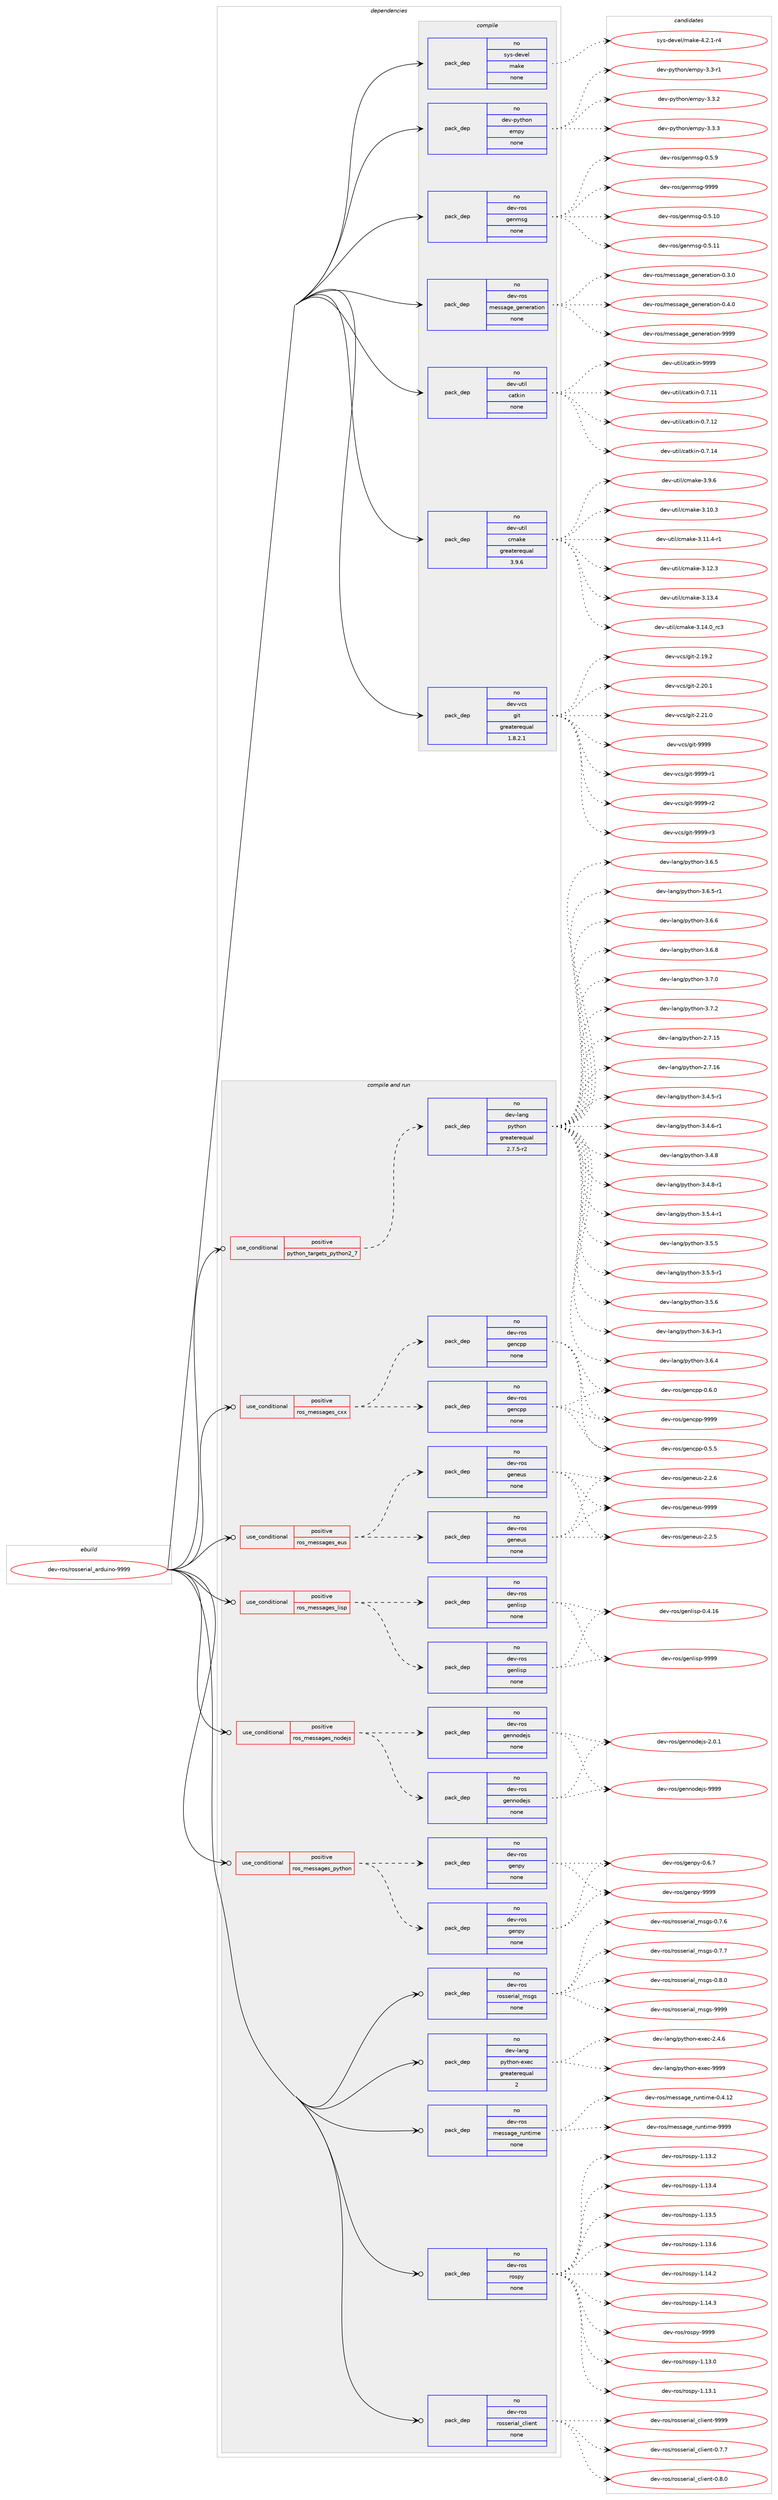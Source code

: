 digraph prolog {

# *************
# Graph options
# *************

newrank=true;
concentrate=true;
compound=true;
graph [rankdir=LR,fontname=Helvetica,fontsize=10,ranksep=1.5];#, ranksep=2.5, nodesep=0.2];
edge  [arrowhead=vee];
node  [fontname=Helvetica,fontsize=10];

# **********
# The ebuild
# **********

subgraph cluster_leftcol {
color=gray;
rank=same;
label=<<i>ebuild</i>>;
id [label="dev-ros/rosserial_arduino-9999", color=red, width=4, href="../dev-ros/rosserial_arduino-9999.svg"];
}

# ****************
# The dependencies
# ****************

subgraph cluster_midcol {
color=gray;
label=<<i>dependencies</i>>;
subgraph cluster_compile {
fillcolor="#eeeeee";
style=filled;
label=<<i>compile</i>>;
subgraph pack1053587 {
dependency1467209 [label=<<TABLE BORDER="0" CELLBORDER="1" CELLSPACING="0" CELLPADDING="4" WIDTH="220"><TR><TD ROWSPAN="6" CELLPADDING="30">pack_dep</TD></TR><TR><TD WIDTH="110">no</TD></TR><TR><TD>dev-python</TD></TR><TR><TD>empy</TD></TR><TR><TD>none</TD></TR><TR><TD></TD></TR></TABLE>>, shape=none, color=blue];
}
id:e -> dependency1467209:w [weight=20,style="solid",arrowhead="vee"];
subgraph pack1053588 {
dependency1467210 [label=<<TABLE BORDER="0" CELLBORDER="1" CELLSPACING="0" CELLPADDING="4" WIDTH="220"><TR><TD ROWSPAN="6" CELLPADDING="30">pack_dep</TD></TR><TR><TD WIDTH="110">no</TD></TR><TR><TD>dev-ros</TD></TR><TR><TD>genmsg</TD></TR><TR><TD>none</TD></TR><TR><TD></TD></TR></TABLE>>, shape=none, color=blue];
}
id:e -> dependency1467210:w [weight=20,style="solid",arrowhead="vee"];
subgraph pack1053589 {
dependency1467211 [label=<<TABLE BORDER="0" CELLBORDER="1" CELLSPACING="0" CELLPADDING="4" WIDTH="220"><TR><TD ROWSPAN="6" CELLPADDING="30">pack_dep</TD></TR><TR><TD WIDTH="110">no</TD></TR><TR><TD>dev-ros</TD></TR><TR><TD>message_generation</TD></TR><TR><TD>none</TD></TR><TR><TD></TD></TR></TABLE>>, shape=none, color=blue];
}
id:e -> dependency1467211:w [weight=20,style="solid",arrowhead="vee"];
subgraph pack1053590 {
dependency1467212 [label=<<TABLE BORDER="0" CELLBORDER="1" CELLSPACING="0" CELLPADDING="4" WIDTH="220"><TR><TD ROWSPAN="6" CELLPADDING="30">pack_dep</TD></TR><TR><TD WIDTH="110">no</TD></TR><TR><TD>dev-util</TD></TR><TR><TD>catkin</TD></TR><TR><TD>none</TD></TR><TR><TD></TD></TR></TABLE>>, shape=none, color=blue];
}
id:e -> dependency1467212:w [weight=20,style="solid",arrowhead="vee"];
subgraph pack1053591 {
dependency1467213 [label=<<TABLE BORDER="0" CELLBORDER="1" CELLSPACING="0" CELLPADDING="4" WIDTH="220"><TR><TD ROWSPAN="6" CELLPADDING="30">pack_dep</TD></TR><TR><TD WIDTH="110">no</TD></TR><TR><TD>dev-util</TD></TR><TR><TD>cmake</TD></TR><TR><TD>greaterequal</TD></TR><TR><TD>3.9.6</TD></TR></TABLE>>, shape=none, color=blue];
}
id:e -> dependency1467213:w [weight=20,style="solid",arrowhead="vee"];
subgraph pack1053592 {
dependency1467214 [label=<<TABLE BORDER="0" CELLBORDER="1" CELLSPACING="0" CELLPADDING="4" WIDTH="220"><TR><TD ROWSPAN="6" CELLPADDING="30">pack_dep</TD></TR><TR><TD WIDTH="110">no</TD></TR><TR><TD>dev-vcs</TD></TR><TR><TD>git</TD></TR><TR><TD>greaterequal</TD></TR><TR><TD>1.8.2.1</TD></TR></TABLE>>, shape=none, color=blue];
}
id:e -> dependency1467214:w [weight=20,style="solid",arrowhead="vee"];
subgraph pack1053593 {
dependency1467215 [label=<<TABLE BORDER="0" CELLBORDER="1" CELLSPACING="0" CELLPADDING="4" WIDTH="220"><TR><TD ROWSPAN="6" CELLPADDING="30">pack_dep</TD></TR><TR><TD WIDTH="110">no</TD></TR><TR><TD>sys-devel</TD></TR><TR><TD>make</TD></TR><TR><TD>none</TD></TR><TR><TD></TD></TR></TABLE>>, shape=none, color=blue];
}
id:e -> dependency1467215:w [weight=20,style="solid",arrowhead="vee"];
}
subgraph cluster_compileandrun {
fillcolor="#eeeeee";
style=filled;
label=<<i>compile and run</i>>;
subgraph cond390232 {
dependency1467216 [label=<<TABLE BORDER="0" CELLBORDER="1" CELLSPACING="0" CELLPADDING="4"><TR><TD ROWSPAN="3" CELLPADDING="10">use_conditional</TD></TR><TR><TD>positive</TD></TR><TR><TD>python_targets_python2_7</TD></TR></TABLE>>, shape=none, color=red];
subgraph pack1053594 {
dependency1467217 [label=<<TABLE BORDER="0" CELLBORDER="1" CELLSPACING="0" CELLPADDING="4" WIDTH="220"><TR><TD ROWSPAN="6" CELLPADDING="30">pack_dep</TD></TR><TR><TD WIDTH="110">no</TD></TR><TR><TD>dev-lang</TD></TR><TR><TD>python</TD></TR><TR><TD>greaterequal</TD></TR><TR><TD>2.7.5-r2</TD></TR></TABLE>>, shape=none, color=blue];
}
dependency1467216:e -> dependency1467217:w [weight=20,style="dashed",arrowhead="vee"];
}
id:e -> dependency1467216:w [weight=20,style="solid",arrowhead="odotvee"];
subgraph cond390233 {
dependency1467218 [label=<<TABLE BORDER="0" CELLBORDER="1" CELLSPACING="0" CELLPADDING="4"><TR><TD ROWSPAN="3" CELLPADDING="10">use_conditional</TD></TR><TR><TD>positive</TD></TR><TR><TD>ros_messages_cxx</TD></TR></TABLE>>, shape=none, color=red];
subgraph pack1053595 {
dependency1467219 [label=<<TABLE BORDER="0" CELLBORDER="1" CELLSPACING="0" CELLPADDING="4" WIDTH="220"><TR><TD ROWSPAN="6" CELLPADDING="30">pack_dep</TD></TR><TR><TD WIDTH="110">no</TD></TR><TR><TD>dev-ros</TD></TR><TR><TD>gencpp</TD></TR><TR><TD>none</TD></TR><TR><TD></TD></TR></TABLE>>, shape=none, color=blue];
}
dependency1467218:e -> dependency1467219:w [weight=20,style="dashed",arrowhead="vee"];
subgraph pack1053596 {
dependency1467220 [label=<<TABLE BORDER="0" CELLBORDER="1" CELLSPACING="0" CELLPADDING="4" WIDTH="220"><TR><TD ROWSPAN="6" CELLPADDING="30">pack_dep</TD></TR><TR><TD WIDTH="110">no</TD></TR><TR><TD>dev-ros</TD></TR><TR><TD>gencpp</TD></TR><TR><TD>none</TD></TR><TR><TD></TD></TR></TABLE>>, shape=none, color=blue];
}
dependency1467218:e -> dependency1467220:w [weight=20,style="dashed",arrowhead="vee"];
}
id:e -> dependency1467218:w [weight=20,style="solid",arrowhead="odotvee"];
subgraph cond390234 {
dependency1467221 [label=<<TABLE BORDER="0" CELLBORDER="1" CELLSPACING="0" CELLPADDING="4"><TR><TD ROWSPAN="3" CELLPADDING="10">use_conditional</TD></TR><TR><TD>positive</TD></TR><TR><TD>ros_messages_eus</TD></TR></TABLE>>, shape=none, color=red];
subgraph pack1053597 {
dependency1467222 [label=<<TABLE BORDER="0" CELLBORDER="1" CELLSPACING="0" CELLPADDING="4" WIDTH="220"><TR><TD ROWSPAN="6" CELLPADDING="30">pack_dep</TD></TR><TR><TD WIDTH="110">no</TD></TR><TR><TD>dev-ros</TD></TR><TR><TD>geneus</TD></TR><TR><TD>none</TD></TR><TR><TD></TD></TR></TABLE>>, shape=none, color=blue];
}
dependency1467221:e -> dependency1467222:w [weight=20,style="dashed",arrowhead="vee"];
subgraph pack1053598 {
dependency1467223 [label=<<TABLE BORDER="0" CELLBORDER="1" CELLSPACING="0" CELLPADDING="4" WIDTH="220"><TR><TD ROWSPAN="6" CELLPADDING="30">pack_dep</TD></TR><TR><TD WIDTH="110">no</TD></TR><TR><TD>dev-ros</TD></TR><TR><TD>geneus</TD></TR><TR><TD>none</TD></TR><TR><TD></TD></TR></TABLE>>, shape=none, color=blue];
}
dependency1467221:e -> dependency1467223:w [weight=20,style="dashed",arrowhead="vee"];
}
id:e -> dependency1467221:w [weight=20,style="solid",arrowhead="odotvee"];
subgraph cond390235 {
dependency1467224 [label=<<TABLE BORDER="0" CELLBORDER="1" CELLSPACING="0" CELLPADDING="4"><TR><TD ROWSPAN="3" CELLPADDING="10">use_conditional</TD></TR><TR><TD>positive</TD></TR><TR><TD>ros_messages_lisp</TD></TR></TABLE>>, shape=none, color=red];
subgraph pack1053599 {
dependency1467225 [label=<<TABLE BORDER="0" CELLBORDER="1" CELLSPACING="0" CELLPADDING="4" WIDTH="220"><TR><TD ROWSPAN="6" CELLPADDING="30">pack_dep</TD></TR><TR><TD WIDTH="110">no</TD></TR><TR><TD>dev-ros</TD></TR><TR><TD>genlisp</TD></TR><TR><TD>none</TD></TR><TR><TD></TD></TR></TABLE>>, shape=none, color=blue];
}
dependency1467224:e -> dependency1467225:w [weight=20,style="dashed",arrowhead="vee"];
subgraph pack1053600 {
dependency1467226 [label=<<TABLE BORDER="0" CELLBORDER="1" CELLSPACING="0" CELLPADDING="4" WIDTH="220"><TR><TD ROWSPAN="6" CELLPADDING="30">pack_dep</TD></TR><TR><TD WIDTH="110">no</TD></TR><TR><TD>dev-ros</TD></TR><TR><TD>genlisp</TD></TR><TR><TD>none</TD></TR><TR><TD></TD></TR></TABLE>>, shape=none, color=blue];
}
dependency1467224:e -> dependency1467226:w [weight=20,style="dashed",arrowhead="vee"];
}
id:e -> dependency1467224:w [weight=20,style="solid",arrowhead="odotvee"];
subgraph cond390236 {
dependency1467227 [label=<<TABLE BORDER="0" CELLBORDER="1" CELLSPACING="0" CELLPADDING="4"><TR><TD ROWSPAN="3" CELLPADDING="10">use_conditional</TD></TR><TR><TD>positive</TD></TR><TR><TD>ros_messages_nodejs</TD></TR></TABLE>>, shape=none, color=red];
subgraph pack1053601 {
dependency1467228 [label=<<TABLE BORDER="0" CELLBORDER="1" CELLSPACING="0" CELLPADDING="4" WIDTH="220"><TR><TD ROWSPAN="6" CELLPADDING="30">pack_dep</TD></TR><TR><TD WIDTH="110">no</TD></TR><TR><TD>dev-ros</TD></TR><TR><TD>gennodejs</TD></TR><TR><TD>none</TD></TR><TR><TD></TD></TR></TABLE>>, shape=none, color=blue];
}
dependency1467227:e -> dependency1467228:w [weight=20,style="dashed",arrowhead="vee"];
subgraph pack1053602 {
dependency1467229 [label=<<TABLE BORDER="0" CELLBORDER="1" CELLSPACING="0" CELLPADDING="4" WIDTH="220"><TR><TD ROWSPAN="6" CELLPADDING="30">pack_dep</TD></TR><TR><TD WIDTH="110">no</TD></TR><TR><TD>dev-ros</TD></TR><TR><TD>gennodejs</TD></TR><TR><TD>none</TD></TR><TR><TD></TD></TR></TABLE>>, shape=none, color=blue];
}
dependency1467227:e -> dependency1467229:w [weight=20,style="dashed",arrowhead="vee"];
}
id:e -> dependency1467227:w [weight=20,style="solid",arrowhead="odotvee"];
subgraph cond390237 {
dependency1467230 [label=<<TABLE BORDER="0" CELLBORDER="1" CELLSPACING="0" CELLPADDING="4"><TR><TD ROWSPAN="3" CELLPADDING="10">use_conditional</TD></TR><TR><TD>positive</TD></TR><TR><TD>ros_messages_python</TD></TR></TABLE>>, shape=none, color=red];
subgraph pack1053603 {
dependency1467231 [label=<<TABLE BORDER="0" CELLBORDER="1" CELLSPACING="0" CELLPADDING="4" WIDTH="220"><TR><TD ROWSPAN="6" CELLPADDING="30">pack_dep</TD></TR><TR><TD WIDTH="110">no</TD></TR><TR><TD>dev-ros</TD></TR><TR><TD>genpy</TD></TR><TR><TD>none</TD></TR><TR><TD></TD></TR></TABLE>>, shape=none, color=blue];
}
dependency1467230:e -> dependency1467231:w [weight=20,style="dashed",arrowhead="vee"];
subgraph pack1053604 {
dependency1467232 [label=<<TABLE BORDER="0" CELLBORDER="1" CELLSPACING="0" CELLPADDING="4" WIDTH="220"><TR><TD ROWSPAN="6" CELLPADDING="30">pack_dep</TD></TR><TR><TD WIDTH="110">no</TD></TR><TR><TD>dev-ros</TD></TR><TR><TD>genpy</TD></TR><TR><TD>none</TD></TR><TR><TD></TD></TR></TABLE>>, shape=none, color=blue];
}
dependency1467230:e -> dependency1467232:w [weight=20,style="dashed",arrowhead="vee"];
}
id:e -> dependency1467230:w [weight=20,style="solid",arrowhead="odotvee"];
subgraph pack1053605 {
dependency1467233 [label=<<TABLE BORDER="0" CELLBORDER="1" CELLSPACING="0" CELLPADDING="4" WIDTH="220"><TR><TD ROWSPAN="6" CELLPADDING="30">pack_dep</TD></TR><TR><TD WIDTH="110">no</TD></TR><TR><TD>dev-lang</TD></TR><TR><TD>python-exec</TD></TR><TR><TD>greaterequal</TD></TR><TR><TD>2</TD></TR></TABLE>>, shape=none, color=blue];
}
id:e -> dependency1467233:w [weight=20,style="solid",arrowhead="odotvee"];
subgraph pack1053606 {
dependency1467234 [label=<<TABLE BORDER="0" CELLBORDER="1" CELLSPACING="0" CELLPADDING="4" WIDTH="220"><TR><TD ROWSPAN="6" CELLPADDING="30">pack_dep</TD></TR><TR><TD WIDTH="110">no</TD></TR><TR><TD>dev-ros</TD></TR><TR><TD>message_runtime</TD></TR><TR><TD>none</TD></TR><TR><TD></TD></TR></TABLE>>, shape=none, color=blue];
}
id:e -> dependency1467234:w [weight=20,style="solid",arrowhead="odotvee"];
subgraph pack1053607 {
dependency1467235 [label=<<TABLE BORDER="0" CELLBORDER="1" CELLSPACING="0" CELLPADDING="4" WIDTH="220"><TR><TD ROWSPAN="6" CELLPADDING="30">pack_dep</TD></TR><TR><TD WIDTH="110">no</TD></TR><TR><TD>dev-ros</TD></TR><TR><TD>rospy</TD></TR><TR><TD>none</TD></TR><TR><TD></TD></TR></TABLE>>, shape=none, color=blue];
}
id:e -> dependency1467235:w [weight=20,style="solid",arrowhead="odotvee"];
subgraph pack1053608 {
dependency1467236 [label=<<TABLE BORDER="0" CELLBORDER="1" CELLSPACING="0" CELLPADDING="4" WIDTH="220"><TR><TD ROWSPAN="6" CELLPADDING="30">pack_dep</TD></TR><TR><TD WIDTH="110">no</TD></TR><TR><TD>dev-ros</TD></TR><TR><TD>rosserial_client</TD></TR><TR><TD>none</TD></TR><TR><TD></TD></TR></TABLE>>, shape=none, color=blue];
}
id:e -> dependency1467236:w [weight=20,style="solid",arrowhead="odotvee"];
subgraph pack1053609 {
dependency1467237 [label=<<TABLE BORDER="0" CELLBORDER="1" CELLSPACING="0" CELLPADDING="4" WIDTH="220"><TR><TD ROWSPAN="6" CELLPADDING="30">pack_dep</TD></TR><TR><TD WIDTH="110">no</TD></TR><TR><TD>dev-ros</TD></TR><TR><TD>rosserial_msgs</TD></TR><TR><TD>none</TD></TR><TR><TD></TD></TR></TABLE>>, shape=none, color=blue];
}
id:e -> dependency1467237:w [weight=20,style="solid",arrowhead="odotvee"];
}
subgraph cluster_run {
fillcolor="#eeeeee";
style=filled;
label=<<i>run</i>>;
}
}

# **************
# The candidates
# **************

subgraph cluster_choices {
rank=same;
color=gray;
label=<<i>candidates</i>>;

subgraph choice1053587 {
color=black;
nodesep=1;
choice1001011184511212111610411111047101109112121455146514511449 [label="dev-python/empy-3.3-r1", color=red, width=4,href="../dev-python/empy-3.3-r1.svg"];
choice1001011184511212111610411111047101109112121455146514650 [label="dev-python/empy-3.3.2", color=red, width=4,href="../dev-python/empy-3.3.2.svg"];
choice1001011184511212111610411111047101109112121455146514651 [label="dev-python/empy-3.3.3", color=red, width=4,href="../dev-python/empy-3.3.3.svg"];
dependency1467209:e -> choice1001011184511212111610411111047101109112121455146514511449:w [style=dotted,weight="100"];
dependency1467209:e -> choice1001011184511212111610411111047101109112121455146514650:w [style=dotted,weight="100"];
dependency1467209:e -> choice1001011184511212111610411111047101109112121455146514651:w [style=dotted,weight="100"];
}
subgraph choice1053588 {
color=black;
nodesep=1;
choice100101118451141111154710310111010911510345484653464948 [label="dev-ros/genmsg-0.5.10", color=red, width=4,href="../dev-ros/genmsg-0.5.10.svg"];
choice100101118451141111154710310111010911510345484653464949 [label="dev-ros/genmsg-0.5.11", color=red, width=4,href="../dev-ros/genmsg-0.5.11.svg"];
choice1001011184511411111547103101110109115103454846534657 [label="dev-ros/genmsg-0.5.9", color=red, width=4,href="../dev-ros/genmsg-0.5.9.svg"];
choice10010111845114111115471031011101091151034557575757 [label="dev-ros/genmsg-9999", color=red, width=4,href="../dev-ros/genmsg-9999.svg"];
dependency1467210:e -> choice100101118451141111154710310111010911510345484653464948:w [style=dotted,weight="100"];
dependency1467210:e -> choice100101118451141111154710310111010911510345484653464949:w [style=dotted,weight="100"];
dependency1467210:e -> choice1001011184511411111547103101110109115103454846534657:w [style=dotted,weight="100"];
dependency1467210:e -> choice10010111845114111115471031011101091151034557575757:w [style=dotted,weight="100"];
}
subgraph choice1053589 {
color=black;
nodesep=1;
choice1001011184511411111547109101115115971031019510310111010111497116105111110454846514648 [label="dev-ros/message_generation-0.3.0", color=red, width=4,href="../dev-ros/message_generation-0.3.0.svg"];
choice1001011184511411111547109101115115971031019510310111010111497116105111110454846524648 [label="dev-ros/message_generation-0.4.0", color=red, width=4,href="../dev-ros/message_generation-0.4.0.svg"];
choice10010111845114111115471091011151159710310195103101110101114971161051111104557575757 [label="dev-ros/message_generation-9999", color=red, width=4,href="../dev-ros/message_generation-9999.svg"];
dependency1467211:e -> choice1001011184511411111547109101115115971031019510310111010111497116105111110454846514648:w [style=dotted,weight="100"];
dependency1467211:e -> choice1001011184511411111547109101115115971031019510310111010111497116105111110454846524648:w [style=dotted,weight="100"];
dependency1467211:e -> choice10010111845114111115471091011151159710310195103101110101114971161051111104557575757:w [style=dotted,weight="100"];
}
subgraph choice1053590 {
color=black;
nodesep=1;
choice1001011184511711610510847999711610710511045484655464949 [label="dev-util/catkin-0.7.11", color=red, width=4,href="../dev-util/catkin-0.7.11.svg"];
choice1001011184511711610510847999711610710511045484655464950 [label="dev-util/catkin-0.7.12", color=red, width=4,href="../dev-util/catkin-0.7.12.svg"];
choice1001011184511711610510847999711610710511045484655464952 [label="dev-util/catkin-0.7.14", color=red, width=4,href="../dev-util/catkin-0.7.14.svg"];
choice100101118451171161051084799971161071051104557575757 [label="dev-util/catkin-9999", color=red, width=4,href="../dev-util/catkin-9999.svg"];
dependency1467212:e -> choice1001011184511711610510847999711610710511045484655464949:w [style=dotted,weight="100"];
dependency1467212:e -> choice1001011184511711610510847999711610710511045484655464950:w [style=dotted,weight="100"];
dependency1467212:e -> choice1001011184511711610510847999711610710511045484655464952:w [style=dotted,weight="100"];
dependency1467212:e -> choice100101118451171161051084799971161071051104557575757:w [style=dotted,weight="100"];
}
subgraph choice1053591 {
color=black;
nodesep=1;
choice1001011184511711610510847991099710710145514649484651 [label="dev-util/cmake-3.10.3", color=red, width=4,href="../dev-util/cmake-3.10.3.svg"];
choice10010111845117116105108479910997107101455146494946524511449 [label="dev-util/cmake-3.11.4-r1", color=red, width=4,href="../dev-util/cmake-3.11.4-r1.svg"];
choice1001011184511711610510847991099710710145514649504651 [label="dev-util/cmake-3.12.3", color=red, width=4,href="../dev-util/cmake-3.12.3.svg"];
choice1001011184511711610510847991099710710145514649514652 [label="dev-util/cmake-3.13.4", color=red, width=4,href="../dev-util/cmake-3.13.4.svg"];
choice1001011184511711610510847991099710710145514649524648951149951 [label="dev-util/cmake-3.14.0_rc3", color=red, width=4,href="../dev-util/cmake-3.14.0_rc3.svg"];
choice10010111845117116105108479910997107101455146574654 [label="dev-util/cmake-3.9.6", color=red, width=4,href="../dev-util/cmake-3.9.6.svg"];
dependency1467213:e -> choice1001011184511711610510847991099710710145514649484651:w [style=dotted,weight="100"];
dependency1467213:e -> choice10010111845117116105108479910997107101455146494946524511449:w [style=dotted,weight="100"];
dependency1467213:e -> choice1001011184511711610510847991099710710145514649504651:w [style=dotted,weight="100"];
dependency1467213:e -> choice1001011184511711610510847991099710710145514649514652:w [style=dotted,weight="100"];
dependency1467213:e -> choice1001011184511711610510847991099710710145514649524648951149951:w [style=dotted,weight="100"];
dependency1467213:e -> choice10010111845117116105108479910997107101455146574654:w [style=dotted,weight="100"];
}
subgraph choice1053592 {
color=black;
nodesep=1;
choice10010111845118991154710310511645504649574650 [label="dev-vcs/git-2.19.2", color=red, width=4,href="../dev-vcs/git-2.19.2.svg"];
choice10010111845118991154710310511645504650484649 [label="dev-vcs/git-2.20.1", color=red, width=4,href="../dev-vcs/git-2.20.1.svg"];
choice10010111845118991154710310511645504650494648 [label="dev-vcs/git-2.21.0", color=red, width=4,href="../dev-vcs/git-2.21.0.svg"];
choice1001011184511899115471031051164557575757 [label="dev-vcs/git-9999", color=red, width=4,href="../dev-vcs/git-9999.svg"];
choice10010111845118991154710310511645575757574511449 [label="dev-vcs/git-9999-r1", color=red, width=4,href="../dev-vcs/git-9999-r1.svg"];
choice10010111845118991154710310511645575757574511450 [label="dev-vcs/git-9999-r2", color=red, width=4,href="../dev-vcs/git-9999-r2.svg"];
choice10010111845118991154710310511645575757574511451 [label="dev-vcs/git-9999-r3", color=red, width=4,href="../dev-vcs/git-9999-r3.svg"];
dependency1467214:e -> choice10010111845118991154710310511645504649574650:w [style=dotted,weight="100"];
dependency1467214:e -> choice10010111845118991154710310511645504650484649:w [style=dotted,weight="100"];
dependency1467214:e -> choice10010111845118991154710310511645504650494648:w [style=dotted,weight="100"];
dependency1467214:e -> choice1001011184511899115471031051164557575757:w [style=dotted,weight="100"];
dependency1467214:e -> choice10010111845118991154710310511645575757574511449:w [style=dotted,weight="100"];
dependency1467214:e -> choice10010111845118991154710310511645575757574511450:w [style=dotted,weight="100"];
dependency1467214:e -> choice10010111845118991154710310511645575757574511451:w [style=dotted,weight="100"];
}
subgraph choice1053593 {
color=black;
nodesep=1;
choice1151211154510010111810110847109971071014552465046494511452 [label="sys-devel/make-4.2.1-r4", color=red, width=4,href="../sys-devel/make-4.2.1-r4.svg"];
dependency1467215:e -> choice1151211154510010111810110847109971071014552465046494511452:w [style=dotted,weight="100"];
}
subgraph choice1053594 {
color=black;
nodesep=1;
choice10010111845108971101034711212111610411111045504655464953 [label="dev-lang/python-2.7.15", color=red, width=4,href="../dev-lang/python-2.7.15.svg"];
choice10010111845108971101034711212111610411111045504655464954 [label="dev-lang/python-2.7.16", color=red, width=4,href="../dev-lang/python-2.7.16.svg"];
choice1001011184510897110103471121211161041111104551465246534511449 [label="dev-lang/python-3.4.5-r1", color=red, width=4,href="../dev-lang/python-3.4.5-r1.svg"];
choice1001011184510897110103471121211161041111104551465246544511449 [label="dev-lang/python-3.4.6-r1", color=red, width=4,href="../dev-lang/python-3.4.6-r1.svg"];
choice100101118451089711010347112121116104111110455146524656 [label="dev-lang/python-3.4.8", color=red, width=4,href="../dev-lang/python-3.4.8.svg"];
choice1001011184510897110103471121211161041111104551465246564511449 [label="dev-lang/python-3.4.8-r1", color=red, width=4,href="../dev-lang/python-3.4.8-r1.svg"];
choice1001011184510897110103471121211161041111104551465346524511449 [label="dev-lang/python-3.5.4-r1", color=red, width=4,href="../dev-lang/python-3.5.4-r1.svg"];
choice100101118451089711010347112121116104111110455146534653 [label="dev-lang/python-3.5.5", color=red, width=4,href="../dev-lang/python-3.5.5.svg"];
choice1001011184510897110103471121211161041111104551465346534511449 [label="dev-lang/python-3.5.5-r1", color=red, width=4,href="../dev-lang/python-3.5.5-r1.svg"];
choice100101118451089711010347112121116104111110455146534654 [label="dev-lang/python-3.5.6", color=red, width=4,href="../dev-lang/python-3.5.6.svg"];
choice1001011184510897110103471121211161041111104551465446514511449 [label="dev-lang/python-3.6.3-r1", color=red, width=4,href="../dev-lang/python-3.6.3-r1.svg"];
choice100101118451089711010347112121116104111110455146544652 [label="dev-lang/python-3.6.4", color=red, width=4,href="../dev-lang/python-3.6.4.svg"];
choice100101118451089711010347112121116104111110455146544653 [label="dev-lang/python-3.6.5", color=red, width=4,href="../dev-lang/python-3.6.5.svg"];
choice1001011184510897110103471121211161041111104551465446534511449 [label="dev-lang/python-3.6.5-r1", color=red, width=4,href="../dev-lang/python-3.6.5-r1.svg"];
choice100101118451089711010347112121116104111110455146544654 [label="dev-lang/python-3.6.6", color=red, width=4,href="../dev-lang/python-3.6.6.svg"];
choice100101118451089711010347112121116104111110455146544656 [label="dev-lang/python-3.6.8", color=red, width=4,href="../dev-lang/python-3.6.8.svg"];
choice100101118451089711010347112121116104111110455146554648 [label="dev-lang/python-3.7.0", color=red, width=4,href="../dev-lang/python-3.7.0.svg"];
choice100101118451089711010347112121116104111110455146554650 [label="dev-lang/python-3.7.2", color=red, width=4,href="../dev-lang/python-3.7.2.svg"];
dependency1467217:e -> choice10010111845108971101034711212111610411111045504655464953:w [style=dotted,weight="100"];
dependency1467217:e -> choice10010111845108971101034711212111610411111045504655464954:w [style=dotted,weight="100"];
dependency1467217:e -> choice1001011184510897110103471121211161041111104551465246534511449:w [style=dotted,weight="100"];
dependency1467217:e -> choice1001011184510897110103471121211161041111104551465246544511449:w [style=dotted,weight="100"];
dependency1467217:e -> choice100101118451089711010347112121116104111110455146524656:w [style=dotted,weight="100"];
dependency1467217:e -> choice1001011184510897110103471121211161041111104551465246564511449:w [style=dotted,weight="100"];
dependency1467217:e -> choice1001011184510897110103471121211161041111104551465346524511449:w [style=dotted,weight="100"];
dependency1467217:e -> choice100101118451089711010347112121116104111110455146534653:w [style=dotted,weight="100"];
dependency1467217:e -> choice1001011184510897110103471121211161041111104551465346534511449:w [style=dotted,weight="100"];
dependency1467217:e -> choice100101118451089711010347112121116104111110455146534654:w [style=dotted,weight="100"];
dependency1467217:e -> choice1001011184510897110103471121211161041111104551465446514511449:w [style=dotted,weight="100"];
dependency1467217:e -> choice100101118451089711010347112121116104111110455146544652:w [style=dotted,weight="100"];
dependency1467217:e -> choice100101118451089711010347112121116104111110455146544653:w [style=dotted,weight="100"];
dependency1467217:e -> choice1001011184510897110103471121211161041111104551465446534511449:w [style=dotted,weight="100"];
dependency1467217:e -> choice100101118451089711010347112121116104111110455146544654:w [style=dotted,weight="100"];
dependency1467217:e -> choice100101118451089711010347112121116104111110455146544656:w [style=dotted,weight="100"];
dependency1467217:e -> choice100101118451089711010347112121116104111110455146554648:w [style=dotted,weight="100"];
dependency1467217:e -> choice100101118451089711010347112121116104111110455146554650:w [style=dotted,weight="100"];
}
subgraph choice1053595 {
color=black;
nodesep=1;
choice100101118451141111154710310111099112112454846534653 [label="dev-ros/gencpp-0.5.5", color=red, width=4,href="../dev-ros/gencpp-0.5.5.svg"];
choice100101118451141111154710310111099112112454846544648 [label="dev-ros/gencpp-0.6.0", color=red, width=4,href="../dev-ros/gencpp-0.6.0.svg"];
choice1001011184511411111547103101110991121124557575757 [label="dev-ros/gencpp-9999", color=red, width=4,href="../dev-ros/gencpp-9999.svg"];
dependency1467219:e -> choice100101118451141111154710310111099112112454846534653:w [style=dotted,weight="100"];
dependency1467219:e -> choice100101118451141111154710310111099112112454846544648:w [style=dotted,weight="100"];
dependency1467219:e -> choice1001011184511411111547103101110991121124557575757:w [style=dotted,weight="100"];
}
subgraph choice1053596 {
color=black;
nodesep=1;
choice100101118451141111154710310111099112112454846534653 [label="dev-ros/gencpp-0.5.5", color=red, width=4,href="../dev-ros/gencpp-0.5.5.svg"];
choice100101118451141111154710310111099112112454846544648 [label="dev-ros/gencpp-0.6.0", color=red, width=4,href="../dev-ros/gencpp-0.6.0.svg"];
choice1001011184511411111547103101110991121124557575757 [label="dev-ros/gencpp-9999", color=red, width=4,href="../dev-ros/gencpp-9999.svg"];
dependency1467220:e -> choice100101118451141111154710310111099112112454846534653:w [style=dotted,weight="100"];
dependency1467220:e -> choice100101118451141111154710310111099112112454846544648:w [style=dotted,weight="100"];
dependency1467220:e -> choice1001011184511411111547103101110991121124557575757:w [style=dotted,weight="100"];
}
subgraph choice1053597 {
color=black;
nodesep=1;
choice1001011184511411111547103101110101117115455046504653 [label="dev-ros/geneus-2.2.5", color=red, width=4,href="../dev-ros/geneus-2.2.5.svg"];
choice1001011184511411111547103101110101117115455046504654 [label="dev-ros/geneus-2.2.6", color=red, width=4,href="../dev-ros/geneus-2.2.6.svg"];
choice10010111845114111115471031011101011171154557575757 [label="dev-ros/geneus-9999", color=red, width=4,href="../dev-ros/geneus-9999.svg"];
dependency1467222:e -> choice1001011184511411111547103101110101117115455046504653:w [style=dotted,weight="100"];
dependency1467222:e -> choice1001011184511411111547103101110101117115455046504654:w [style=dotted,weight="100"];
dependency1467222:e -> choice10010111845114111115471031011101011171154557575757:w [style=dotted,weight="100"];
}
subgraph choice1053598 {
color=black;
nodesep=1;
choice1001011184511411111547103101110101117115455046504653 [label="dev-ros/geneus-2.2.5", color=red, width=4,href="../dev-ros/geneus-2.2.5.svg"];
choice1001011184511411111547103101110101117115455046504654 [label="dev-ros/geneus-2.2.6", color=red, width=4,href="../dev-ros/geneus-2.2.6.svg"];
choice10010111845114111115471031011101011171154557575757 [label="dev-ros/geneus-9999", color=red, width=4,href="../dev-ros/geneus-9999.svg"];
dependency1467223:e -> choice1001011184511411111547103101110101117115455046504653:w [style=dotted,weight="100"];
dependency1467223:e -> choice1001011184511411111547103101110101117115455046504654:w [style=dotted,weight="100"];
dependency1467223:e -> choice10010111845114111115471031011101011171154557575757:w [style=dotted,weight="100"];
}
subgraph choice1053599 {
color=black;
nodesep=1;
choice100101118451141111154710310111010810511511245484652464954 [label="dev-ros/genlisp-0.4.16", color=red, width=4,href="../dev-ros/genlisp-0.4.16.svg"];
choice10010111845114111115471031011101081051151124557575757 [label="dev-ros/genlisp-9999", color=red, width=4,href="../dev-ros/genlisp-9999.svg"];
dependency1467225:e -> choice100101118451141111154710310111010810511511245484652464954:w [style=dotted,weight="100"];
dependency1467225:e -> choice10010111845114111115471031011101081051151124557575757:w [style=dotted,weight="100"];
}
subgraph choice1053600 {
color=black;
nodesep=1;
choice100101118451141111154710310111010810511511245484652464954 [label="dev-ros/genlisp-0.4.16", color=red, width=4,href="../dev-ros/genlisp-0.4.16.svg"];
choice10010111845114111115471031011101081051151124557575757 [label="dev-ros/genlisp-9999", color=red, width=4,href="../dev-ros/genlisp-9999.svg"];
dependency1467226:e -> choice100101118451141111154710310111010810511511245484652464954:w [style=dotted,weight="100"];
dependency1467226:e -> choice10010111845114111115471031011101081051151124557575757:w [style=dotted,weight="100"];
}
subgraph choice1053601 {
color=black;
nodesep=1;
choice1001011184511411111547103101110110111100101106115455046484649 [label="dev-ros/gennodejs-2.0.1", color=red, width=4,href="../dev-ros/gennodejs-2.0.1.svg"];
choice10010111845114111115471031011101101111001011061154557575757 [label="dev-ros/gennodejs-9999", color=red, width=4,href="../dev-ros/gennodejs-9999.svg"];
dependency1467228:e -> choice1001011184511411111547103101110110111100101106115455046484649:w [style=dotted,weight="100"];
dependency1467228:e -> choice10010111845114111115471031011101101111001011061154557575757:w [style=dotted,weight="100"];
}
subgraph choice1053602 {
color=black;
nodesep=1;
choice1001011184511411111547103101110110111100101106115455046484649 [label="dev-ros/gennodejs-2.0.1", color=red, width=4,href="../dev-ros/gennodejs-2.0.1.svg"];
choice10010111845114111115471031011101101111001011061154557575757 [label="dev-ros/gennodejs-9999", color=red, width=4,href="../dev-ros/gennodejs-9999.svg"];
dependency1467229:e -> choice1001011184511411111547103101110110111100101106115455046484649:w [style=dotted,weight="100"];
dependency1467229:e -> choice10010111845114111115471031011101101111001011061154557575757:w [style=dotted,weight="100"];
}
subgraph choice1053603 {
color=black;
nodesep=1;
choice1001011184511411111547103101110112121454846544655 [label="dev-ros/genpy-0.6.7", color=red, width=4,href="../dev-ros/genpy-0.6.7.svg"];
choice10010111845114111115471031011101121214557575757 [label="dev-ros/genpy-9999", color=red, width=4,href="../dev-ros/genpy-9999.svg"];
dependency1467231:e -> choice1001011184511411111547103101110112121454846544655:w [style=dotted,weight="100"];
dependency1467231:e -> choice10010111845114111115471031011101121214557575757:w [style=dotted,weight="100"];
}
subgraph choice1053604 {
color=black;
nodesep=1;
choice1001011184511411111547103101110112121454846544655 [label="dev-ros/genpy-0.6.7", color=red, width=4,href="../dev-ros/genpy-0.6.7.svg"];
choice10010111845114111115471031011101121214557575757 [label="dev-ros/genpy-9999", color=red, width=4,href="../dev-ros/genpy-9999.svg"];
dependency1467232:e -> choice1001011184511411111547103101110112121454846544655:w [style=dotted,weight="100"];
dependency1467232:e -> choice10010111845114111115471031011101121214557575757:w [style=dotted,weight="100"];
}
subgraph choice1053605 {
color=black;
nodesep=1;
choice1001011184510897110103471121211161041111104510112010199455046524654 [label="dev-lang/python-exec-2.4.6", color=red, width=4,href="../dev-lang/python-exec-2.4.6.svg"];
choice10010111845108971101034711212111610411111045101120101994557575757 [label="dev-lang/python-exec-9999", color=red, width=4,href="../dev-lang/python-exec-9999.svg"];
dependency1467233:e -> choice1001011184510897110103471121211161041111104510112010199455046524654:w [style=dotted,weight="100"];
dependency1467233:e -> choice10010111845108971101034711212111610411111045101120101994557575757:w [style=dotted,weight="100"];
}
subgraph choice1053606 {
color=black;
nodesep=1;
choice1001011184511411111547109101115115971031019511411711011610510910145484652464950 [label="dev-ros/message_runtime-0.4.12", color=red, width=4,href="../dev-ros/message_runtime-0.4.12.svg"];
choice100101118451141111154710910111511597103101951141171101161051091014557575757 [label="dev-ros/message_runtime-9999", color=red, width=4,href="../dev-ros/message_runtime-9999.svg"];
dependency1467234:e -> choice1001011184511411111547109101115115971031019511411711011610510910145484652464950:w [style=dotted,weight="100"];
dependency1467234:e -> choice100101118451141111154710910111511597103101951141171101161051091014557575757:w [style=dotted,weight="100"];
}
subgraph choice1053607 {
color=black;
nodesep=1;
choice100101118451141111154711411111511212145494649514648 [label="dev-ros/rospy-1.13.0", color=red, width=4,href="../dev-ros/rospy-1.13.0.svg"];
choice100101118451141111154711411111511212145494649514649 [label="dev-ros/rospy-1.13.1", color=red, width=4,href="../dev-ros/rospy-1.13.1.svg"];
choice100101118451141111154711411111511212145494649514650 [label="dev-ros/rospy-1.13.2", color=red, width=4,href="../dev-ros/rospy-1.13.2.svg"];
choice100101118451141111154711411111511212145494649514652 [label="dev-ros/rospy-1.13.4", color=red, width=4,href="../dev-ros/rospy-1.13.4.svg"];
choice100101118451141111154711411111511212145494649514653 [label="dev-ros/rospy-1.13.5", color=red, width=4,href="../dev-ros/rospy-1.13.5.svg"];
choice100101118451141111154711411111511212145494649514654 [label="dev-ros/rospy-1.13.6", color=red, width=4,href="../dev-ros/rospy-1.13.6.svg"];
choice100101118451141111154711411111511212145494649524650 [label="dev-ros/rospy-1.14.2", color=red, width=4,href="../dev-ros/rospy-1.14.2.svg"];
choice100101118451141111154711411111511212145494649524651 [label="dev-ros/rospy-1.14.3", color=red, width=4,href="../dev-ros/rospy-1.14.3.svg"];
choice10010111845114111115471141111151121214557575757 [label="dev-ros/rospy-9999", color=red, width=4,href="../dev-ros/rospy-9999.svg"];
dependency1467235:e -> choice100101118451141111154711411111511212145494649514648:w [style=dotted,weight="100"];
dependency1467235:e -> choice100101118451141111154711411111511212145494649514649:w [style=dotted,weight="100"];
dependency1467235:e -> choice100101118451141111154711411111511212145494649514650:w [style=dotted,weight="100"];
dependency1467235:e -> choice100101118451141111154711411111511212145494649514652:w [style=dotted,weight="100"];
dependency1467235:e -> choice100101118451141111154711411111511212145494649514653:w [style=dotted,weight="100"];
dependency1467235:e -> choice100101118451141111154711411111511212145494649514654:w [style=dotted,weight="100"];
dependency1467235:e -> choice100101118451141111154711411111511212145494649524650:w [style=dotted,weight="100"];
dependency1467235:e -> choice100101118451141111154711411111511212145494649524651:w [style=dotted,weight="100"];
dependency1467235:e -> choice10010111845114111115471141111151121214557575757:w [style=dotted,weight="100"];
}
subgraph choice1053608 {
color=black;
nodesep=1;
choice1001011184511411111547114111115115101114105971089599108105101110116454846554655 [label="dev-ros/rosserial_client-0.7.7", color=red, width=4,href="../dev-ros/rosserial_client-0.7.7.svg"];
choice1001011184511411111547114111115115101114105971089599108105101110116454846564648 [label="dev-ros/rosserial_client-0.8.0", color=red, width=4,href="../dev-ros/rosserial_client-0.8.0.svg"];
choice10010111845114111115471141111151151011141059710895991081051011101164557575757 [label="dev-ros/rosserial_client-9999", color=red, width=4,href="../dev-ros/rosserial_client-9999.svg"];
dependency1467236:e -> choice1001011184511411111547114111115115101114105971089599108105101110116454846554655:w [style=dotted,weight="100"];
dependency1467236:e -> choice1001011184511411111547114111115115101114105971089599108105101110116454846564648:w [style=dotted,weight="100"];
dependency1467236:e -> choice10010111845114111115471141111151151011141059710895991081051011101164557575757:w [style=dotted,weight="100"];
}
subgraph choice1053609 {
color=black;
nodesep=1;
choice10010111845114111115471141111151151011141059710895109115103115454846554654 [label="dev-ros/rosserial_msgs-0.7.6", color=red, width=4,href="../dev-ros/rosserial_msgs-0.7.6.svg"];
choice10010111845114111115471141111151151011141059710895109115103115454846554655 [label="dev-ros/rosserial_msgs-0.7.7", color=red, width=4,href="../dev-ros/rosserial_msgs-0.7.7.svg"];
choice10010111845114111115471141111151151011141059710895109115103115454846564648 [label="dev-ros/rosserial_msgs-0.8.0", color=red, width=4,href="../dev-ros/rosserial_msgs-0.8.0.svg"];
choice100101118451141111154711411111511510111410597108951091151031154557575757 [label="dev-ros/rosserial_msgs-9999", color=red, width=4,href="../dev-ros/rosserial_msgs-9999.svg"];
dependency1467237:e -> choice10010111845114111115471141111151151011141059710895109115103115454846554654:w [style=dotted,weight="100"];
dependency1467237:e -> choice10010111845114111115471141111151151011141059710895109115103115454846554655:w [style=dotted,weight="100"];
dependency1467237:e -> choice10010111845114111115471141111151151011141059710895109115103115454846564648:w [style=dotted,weight="100"];
dependency1467237:e -> choice100101118451141111154711411111511510111410597108951091151031154557575757:w [style=dotted,weight="100"];
}
}

}
